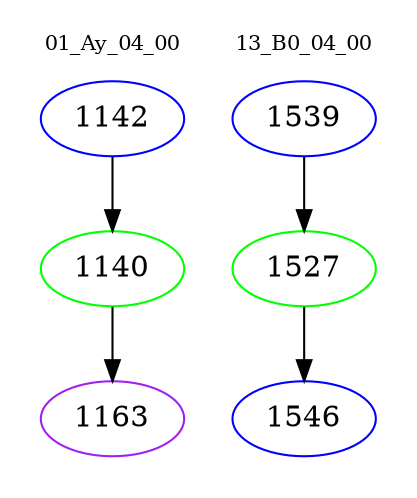 digraph{
subgraph cluster_0 {
color = white
label = "01_Ay_04_00";
fontsize=10;
T0_1142 [label="1142", color="blue"]
T0_1142 -> T0_1140 [color="black"]
T0_1140 [label="1140", color="green"]
T0_1140 -> T0_1163 [color="black"]
T0_1163 [label="1163", color="purple"]
}
subgraph cluster_1 {
color = white
label = "13_B0_04_00";
fontsize=10;
T1_1539 [label="1539", color="blue"]
T1_1539 -> T1_1527 [color="black"]
T1_1527 [label="1527", color="green"]
T1_1527 -> T1_1546 [color="black"]
T1_1546 [label="1546", color="blue"]
}
}
